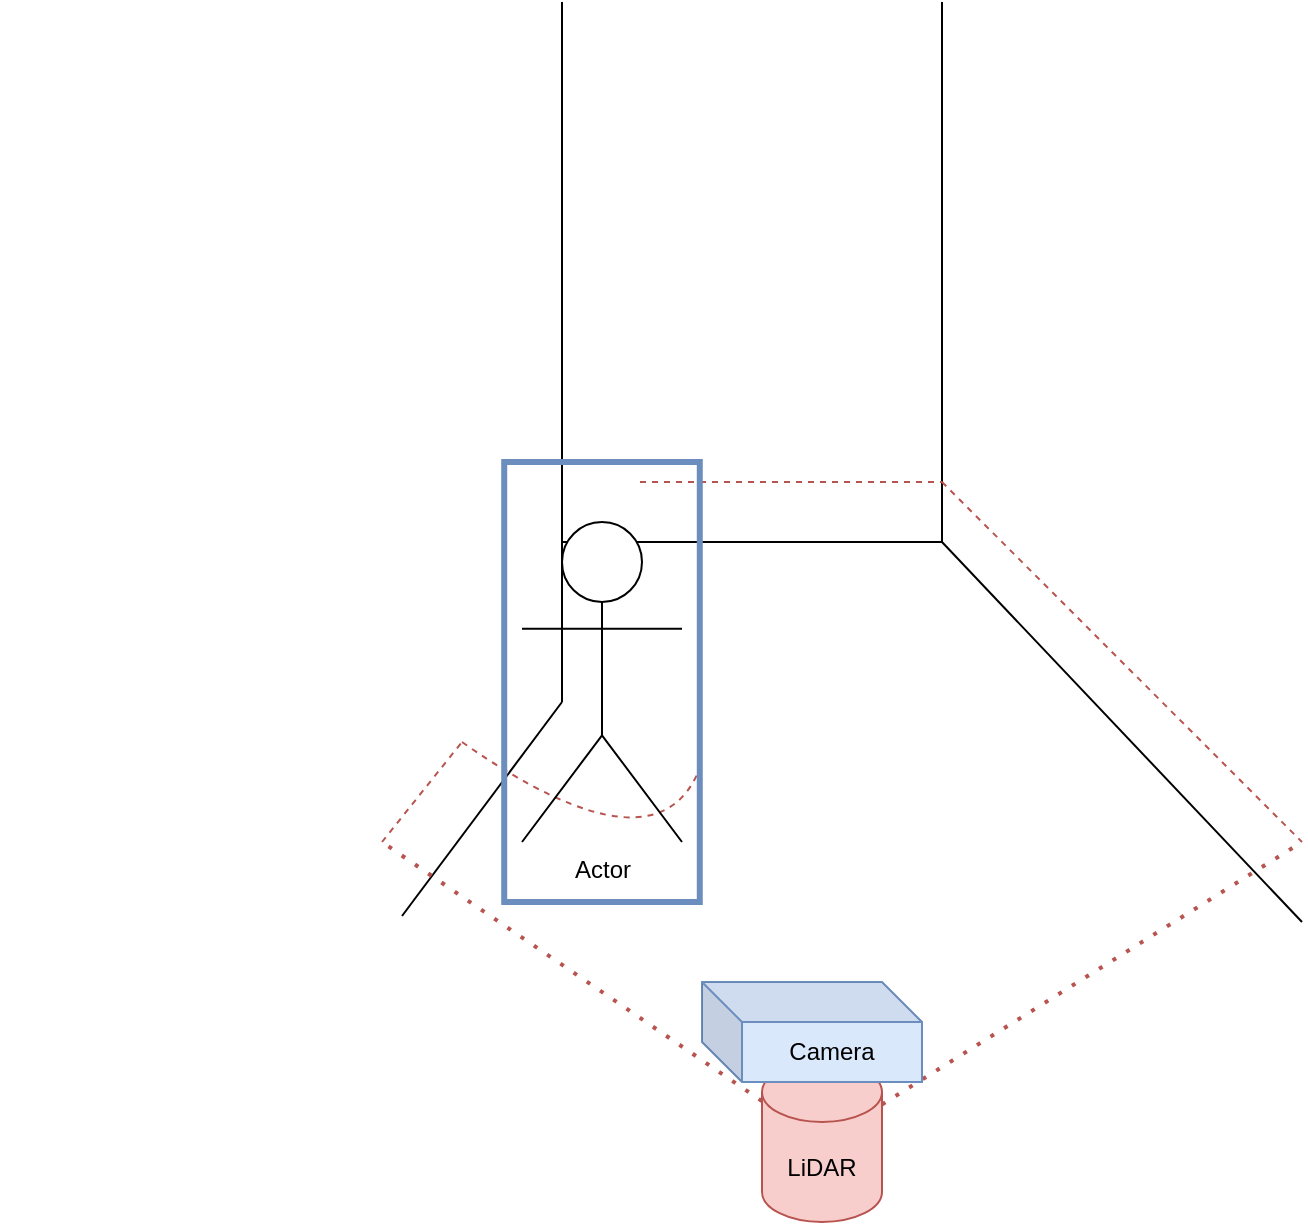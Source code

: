 <mxfile version="15.8.9" type="device" pages="2"><diagram id="1vI5zwkq6lF7L5xT9AZc" name="Page-1"><mxGraphModel dx="1382" dy="787" grid="1" gridSize="10" guides="1" tooltips="1" connect="1" arrows="1" fold="1" page="1" pageScale="1" pageWidth="827" pageHeight="1169" math="0" shadow="0"><root><mxCell id="0"/><mxCell id="1" style="" parent="0"/><mxCell id="HL2K1E3CGv_0C73HUkN8-3" value="Untitled Layer" parent="0"/><mxCell id="HL2K1E3CGv_0C73HUkN8-2" value="" style="endArrow=none;html=1;rounded=0;" edge="1" parent="HL2K1E3CGv_0C73HUkN8-3"><mxGeometry width="50" height="50" relative="1" as="geometry"><mxPoint x="30" y="680" as="sourcePoint"/><mxPoint x="30" y="680" as="targetPoint"/></mxGeometry></mxCell><mxCell id="HL2K1E3CGv_0C73HUkN8-4" value="" style="endArrow=none;html=1;rounded=0;" edge="1" parent="HL2K1E3CGv_0C73HUkN8-3"><mxGeometry width="50" height="50" relative="1" as="geometry"><mxPoint x="680" y="670" as="sourcePoint"/><mxPoint x="500" y="480" as="targetPoint"/></mxGeometry></mxCell><mxCell id="HL2K1E3CGv_0C73HUkN8-5" value="" style="endArrow=none;html=1;rounded=0;" edge="1" parent="HL2K1E3CGv_0C73HUkN8-3"><mxGeometry width="50" height="50" relative="1" as="geometry"><mxPoint x="230" y="667" as="sourcePoint"/><mxPoint x="310" y="560" as="targetPoint"/></mxGeometry></mxCell><mxCell id="HL2K1E3CGv_0C73HUkN8-6" value="" style="endArrow=none;html=1;rounded=0;" edge="1" parent="HL2K1E3CGv_0C73HUkN8-3"><mxGeometry width="50" height="50" relative="1" as="geometry"><mxPoint x="310" y="560" as="sourcePoint"/><mxPoint x="310" y="210" as="targetPoint"/></mxGeometry></mxCell><mxCell id="HL2K1E3CGv_0C73HUkN8-7" value="" style="endArrow=none;html=1;rounded=0;" edge="1" parent="HL2K1E3CGv_0C73HUkN8-3"><mxGeometry width="50" height="50" relative="1" as="geometry"><mxPoint x="500" y="210" as="sourcePoint"/><mxPoint x="500" y="480" as="targetPoint"/></mxGeometry></mxCell><mxCell id="HL2K1E3CGv_0C73HUkN8-11" value="" style="endArrow=none;dashed=1;html=1;rounded=0;fillColor=#f8cecc;strokeColor=#b85450;" edge="1" parent="HL2K1E3CGv_0C73HUkN8-3"><mxGeometry width="50" height="50" relative="1" as="geometry"><mxPoint x="220" y="630" as="sourcePoint"/><mxPoint x="260" y="580" as="targetPoint"/></mxGeometry></mxCell><mxCell id="HL2K1E3CGv_0C73HUkN8-12" value="" style="curved=1;endArrow=none;html=1;rounded=0;dashed=1;endFill=0;fillColor=#f8cecc;strokeColor=#b85450;" edge="1" parent="HL2K1E3CGv_0C73HUkN8-3"><mxGeometry width="50" height="50" relative="1" as="geometry"><mxPoint x="260" y="580" as="sourcePoint"/><mxPoint x="380" y="590" as="targetPoint"/><Array as="points"><mxPoint x="360" y="650"/></Array></mxGeometry></mxCell><mxCell id="HL2K1E3CGv_0C73HUkN8-14" value="" style="endArrow=none;html=1;rounded=0;" edge="1" parent="HL2K1E3CGv_0C73HUkN8-3"><mxGeometry width="50" height="50" relative="1" as="geometry"><mxPoint x="310" y="480" as="sourcePoint"/><mxPoint x="500" y="480" as="targetPoint"/></mxGeometry></mxCell><mxCell id="HL2K1E3CGv_0C73HUkN8-16" value="" style="endArrow=none;dashed=1;html=1;rounded=0;fillColor=#f8cecc;strokeColor=#b85450;" edge="1" parent="HL2K1E3CGv_0C73HUkN8-3"><mxGeometry width="50" height="50" relative="1" as="geometry"><mxPoint x="349" y="450" as="sourcePoint"/><mxPoint x="500" y="450" as="targetPoint"/></mxGeometry></mxCell><mxCell id="HL2K1E3CGv_0C73HUkN8-17" value="" style="endArrow=none;dashed=1;html=1;rounded=0;fillColor=#f8cecc;strokeColor=#b85450;" edge="1" parent="HL2K1E3CGv_0C73HUkN8-3"><mxGeometry width="50" height="50" relative="1" as="geometry"><mxPoint x="500.0" y="450" as="sourcePoint"/><mxPoint x="680" y="630" as="targetPoint"/></mxGeometry></mxCell><mxCell id="HL2K1E3CGv_0C73HUkN8-18" value="Detection" parent="0"/><mxCell id="HL2K1E3CGv_0C73HUkN8-10" value="" style="rounded=0;whiteSpace=wrap;html=1;fillColor=none;strokeColor=#6c8ebf;strokeWidth=3;" vertex="1" parent="HL2K1E3CGv_0C73HUkN8-18"><mxGeometry x="281.11" y="440" width="97.78" height="220" as="geometry"/></mxCell><mxCell id="HL2K1E3CGv_0C73HUkN8-8" value="Actor" style="shape=umlActor;verticalLabelPosition=bottom;verticalAlign=top;html=1;outlineConnect=0;" vertex="1" parent="HL2K1E3CGv_0C73HUkN8-18"><mxGeometry x="290" y="470" width="80" height="160" as="geometry"/></mxCell><mxCell id="le3SdRrHLdf-HB5buf-o-1" value="LiDAR" style="shape=cylinder3;whiteSpace=wrap;html=1;boundedLbl=1;backgroundOutline=1;size=15;fillColor=#f8cecc;strokeColor=#b85450;" vertex="1" parent="HL2K1E3CGv_0C73HUkN8-18"><mxGeometry x="410" y="740" width="60" height="80" as="geometry"/></mxCell><mxCell id="le3SdRrHLdf-HB5buf-o-2" value="" style="endArrow=none;dashed=1;html=1;dashPattern=1 3;strokeWidth=2;rounded=0;fillColor=#f8cecc;strokeColor=#b85450;" edge="1" parent="HL2K1E3CGv_0C73HUkN8-18" source="le3SdRrHLdf-HB5buf-o-1"><mxGeometry width="50" height="50" relative="1" as="geometry"><mxPoint x="390" y="430" as="sourcePoint"/><mxPoint x="220" y="630" as="targetPoint"/></mxGeometry></mxCell><mxCell id="le3SdRrHLdf-HB5buf-o-3" value="" style="endArrow=none;dashed=1;html=1;dashPattern=1 3;strokeWidth=2;rounded=0;fillColor=#f8cecc;strokeColor=#b85450;" edge="1" parent="HL2K1E3CGv_0C73HUkN8-18" source="le3SdRrHLdf-HB5buf-o-1"><mxGeometry width="50" height="50" relative="1" as="geometry"><mxPoint x="394" y="682.268" as="sourcePoint"/><mxPoint x="680" y="630" as="targetPoint"/></mxGeometry></mxCell><mxCell id="le3SdRrHLdf-HB5buf-o-4" value="Camera" style="shape=cube;whiteSpace=wrap;html=1;boundedLbl=1;backgroundOutline=1;darkOpacity=0.05;darkOpacity2=0.1;fillColor=#dae8fc;strokeColor=#6c8ebf;" vertex="1" parent="HL2K1E3CGv_0C73HUkN8-18"><mxGeometry x="380" y="700" width="110" height="50" as="geometry"/></mxCell></root></mxGraphModel></diagram><diagram name="Copy of Page-1" id="yrI1tP3UYfRvsZUMOfK3"><mxGraphModel dx="1382" dy="787" grid="1" gridSize="10" guides="1" tooltips="1" connect="1" arrows="1" fold="1" page="1" pageScale="1" pageWidth="827" pageHeight="1169" math="0" shadow="0"><root><mxCell id="3YdLrDg_PC2YujggTHvg-0"/><mxCell id="3YdLrDg_PC2YujggTHvg-1" style="" parent="3YdLrDg_PC2YujggTHvg-0"/><mxCell id="3YdLrDg_PC2YujggTHvg-2" value="Untitled Layer" parent="3YdLrDg_PC2YujggTHvg-0"/><mxCell id="3YdLrDg_PC2YujggTHvg-3" value="" style="endArrow=none;html=1;rounded=0;" edge="1" parent="3YdLrDg_PC2YujggTHvg-2"><mxGeometry width="50" height="50" relative="1" as="geometry"><mxPoint x="30" y="680" as="sourcePoint"/><mxPoint x="30" y="680" as="targetPoint"/></mxGeometry></mxCell><mxCell id="3YdLrDg_PC2YujggTHvg-4" value="" style="endArrow=none;html=1;rounded=0;" edge="1" parent="3YdLrDg_PC2YujggTHvg-2"><mxGeometry width="50" height="50" relative="1" as="geometry"><mxPoint x="680" y="670" as="sourcePoint"/><mxPoint x="500" y="480" as="targetPoint"/></mxGeometry></mxCell><mxCell id="3YdLrDg_PC2YujggTHvg-5" value="" style="endArrow=none;html=1;rounded=0;" edge="1" parent="3YdLrDg_PC2YujggTHvg-2"><mxGeometry width="50" height="50" relative="1" as="geometry"><mxPoint x="230" y="667" as="sourcePoint"/><mxPoint x="310" y="560" as="targetPoint"/></mxGeometry></mxCell><mxCell id="3YdLrDg_PC2YujggTHvg-6" value="" style="endArrow=none;html=1;rounded=0;" edge="1" parent="3YdLrDg_PC2YujggTHvg-2"><mxGeometry width="50" height="50" relative="1" as="geometry"><mxPoint x="310" y="560" as="sourcePoint"/><mxPoint x="310" y="210" as="targetPoint"/></mxGeometry></mxCell><mxCell id="3YdLrDg_PC2YujggTHvg-7" value="" style="endArrow=none;html=1;rounded=0;" edge="1" parent="3YdLrDg_PC2YujggTHvg-2"><mxGeometry width="50" height="50" relative="1" as="geometry"><mxPoint x="500" y="210" as="sourcePoint"/><mxPoint x="500" y="480" as="targetPoint"/></mxGeometry></mxCell><mxCell id="3YdLrDg_PC2YujggTHvg-8" value="" style="endArrow=none;dashed=1;html=1;rounded=0;fillColor=#f8cecc;strokeColor=#b85450;" edge="1" parent="3YdLrDg_PC2YujggTHvg-2"><mxGeometry width="50" height="50" relative="1" as="geometry"><mxPoint x="220" y="630" as="sourcePoint"/><mxPoint x="310" y="520" as="targetPoint"/></mxGeometry></mxCell><mxCell id="3YdLrDg_PC2YujggTHvg-10" value="" style="endArrow=none;html=1;rounded=0;" edge="1" parent="3YdLrDg_PC2YujggTHvg-2"><mxGeometry width="50" height="50" relative="1" as="geometry"><mxPoint x="310" y="480" as="sourcePoint"/><mxPoint x="500" y="480" as="targetPoint"/></mxGeometry></mxCell><mxCell id="3YdLrDg_PC2YujggTHvg-11" value="" style="endArrow=none;dashed=1;html=1;rounded=0;fillColor=#f8cecc;strokeColor=#b85450;" edge="1" parent="3YdLrDg_PC2YujggTHvg-2"><mxGeometry width="50" height="50" relative="1" as="geometry"><mxPoint x="310" y="450" as="sourcePoint"/><mxPoint x="500" y="450" as="targetPoint"/></mxGeometry></mxCell><mxCell id="3YdLrDg_PC2YujggTHvg-12" value="" style="endArrow=none;dashed=1;html=1;rounded=0;fillColor=#f8cecc;strokeColor=#b85450;" edge="1" parent="3YdLrDg_PC2YujggTHvg-2"><mxGeometry width="50" height="50" relative="1" as="geometry"><mxPoint x="500.0" y="450" as="sourcePoint"/><mxPoint x="680" y="630" as="targetPoint"/></mxGeometry></mxCell><mxCell id="3YdLrDg_PC2YujggTHvg-13" value="Detection" parent="3YdLrDg_PC2YujggTHvg-0"/><mxCell id="3YdLrDg_PC2YujggTHvg-16" value="LiDAR" style="shape=cylinder3;whiteSpace=wrap;html=1;boundedLbl=1;backgroundOutline=1;size=15;fillColor=#f8cecc;strokeColor=#b85450;" vertex="1" parent="3YdLrDg_PC2YujggTHvg-13"><mxGeometry x="410" y="740" width="60" height="80" as="geometry"/></mxCell><mxCell id="3YdLrDg_PC2YujggTHvg-17" value="" style="endArrow=none;dashed=1;html=1;dashPattern=1 3;strokeWidth=2;rounded=0;fillColor=#f8cecc;strokeColor=#b85450;" edge="1" parent="3YdLrDg_PC2YujggTHvg-13" source="3YdLrDg_PC2YujggTHvg-16"><mxGeometry width="50" height="50" relative="1" as="geometry"><mxPoint x="390" y="430" as="sourcePoint"/><mxPoint x="220" y="630" as="targetPoint"/></mxGeometry></mxCell><mxCell id="3YdLrDg_PC2YujggTHvg-18" value="" style="endArrow=none;dashed=1;html=1;dashPattern=1 3;strokeWidth=2;rounded=0;fillColor=#f8cecc;strokeColor=#b85450;" edge="1" parent="3YdLrDg_PC2YujggTHvg-13" source="3YdLrDg_PC2YujggTHvg-16"><mxGeometry width="50" height="50" relative="1" as="geometry"><mxPoint x="394" y="682.268" as="sourcePoint"/><mxPoint x="680" y="630" as="targetPoint"/></mxGeometry></mxCell><mxCell id="3YdLrDg_PC2YujggTHvg-19" value="Camera" style="shape=cube;whiteSpace=wrap;html=1;boundedLbl=1;backgroundOutline=1;darkOpacity=0.05;darkOpacity2=0.1;fillColor=#dae8fc;strokeColor=#6c8ebf;" vertex="1" parent="3YdLrDg_PC2YujggTHvg-13"><mxGeometry x="380" y="700" width="110" height="50" as="geometry"/></mxCell></root></mxGraphModel></diagram></mxfile>